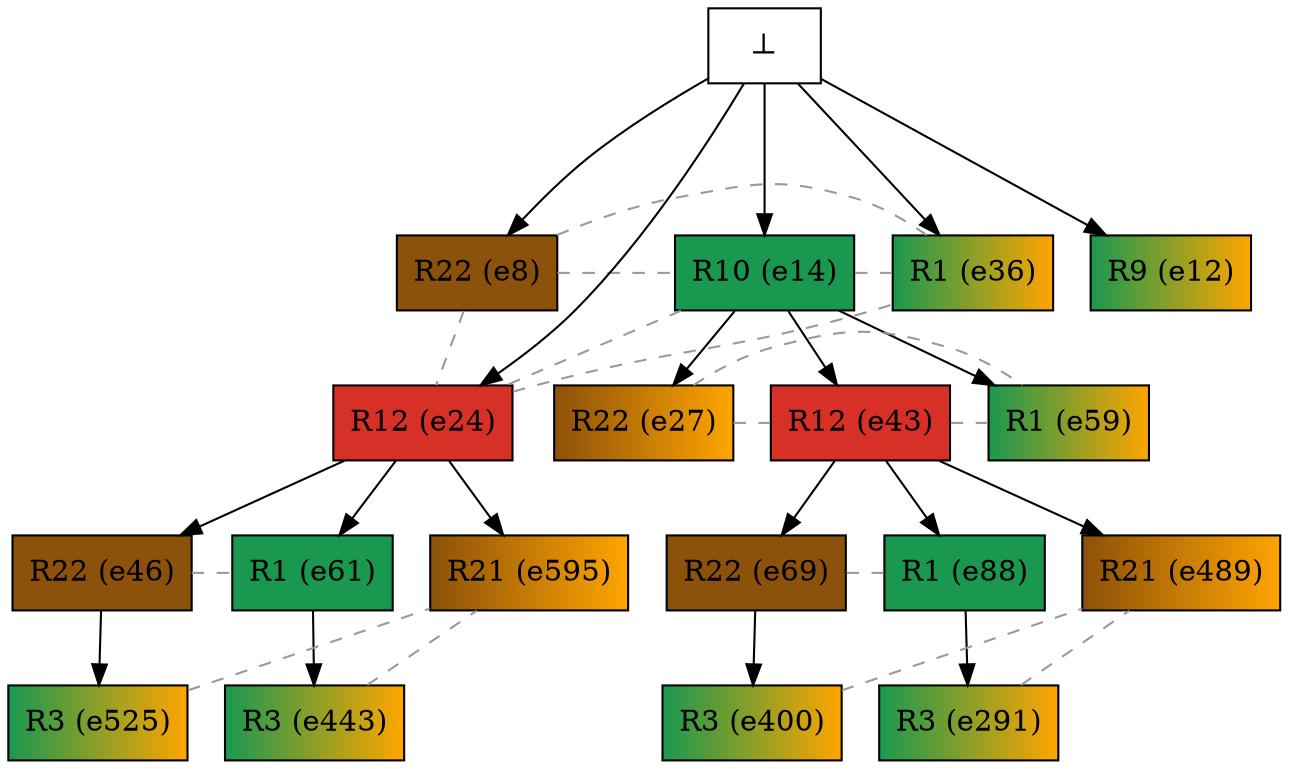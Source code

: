 digraph test {

//conflicts
  e8 -> e14 [arrowhead=none color=gray60 style=dashed constraint=false];
  e8 -> e24 [arrowhead=none color=gray60 style=dashed constraint=false];
  e8 -> e36 [arrowhead=none color=gray60 style=dashed constraint=false];
  e14 -> e24 [arrowhead=none color=gray60 style=dashed constraint=false];
  e14 -> e36 [arrowhead=none color=gray60 style=dashed constraint=false];
  e24 -> e36 [arrowhead=none color=gray60 style=dashed constraint=false];
  e27 -> e43 [arrowhead=none color=gray60 style=dashed constraint=false];
  e27 -> e59 [arrowhead=none color=gray60 style=dashed constraint=false];
  e43 -> e59 [arrowhead=none color=gray60 style=dashed constraint=false];
  e46 -> e61 [arrowhead=none color=gray60 style=dashed constraint=false];
  e69 -> e88 [arrowhead=none color=gray60 style=dashed constraint=false];
  e291 -> e489 [arrowhead=none color=gray60 style=dashed constraint=false];
  e400 -> e489 [arrowhead=none color=gray60 style=dashed constraint=false];
  e443 -> e595 [arrowhead=none color=gray60 style=dashed constraint=false];
  e525 -> e595 [arrowhead=none color=gray60 style=dashed constraint=false];

  e14 -> e27 [minlen=1];
  e14 -> e59 [minlen=1];
  e88 -> e291 [minlen=1];
  e43 -> e88 [minlen=1];
  e14 -> e43 [minlen=1];
  e69 -> e400 [minlen=1];
  e43 -> e69 [minlen=1];
  e61 -> e443 [minlen=1];
  e24 -> e61 [minlen=1];
  e43 -> e489 [minlen=1];
  e46 -> e525 [minlen=1];
  e24 -> e46 [minlen=1];
  e24 -> e595 [minlen=1];
  e0 -> e8 [minlen=2];
  e0 -> e12 [minlen=2];
  e0 -> e14 [minlen=2];
  e0 -> e24 [minlen=3];
  e0 -> e36 [minlen=2];

  e8 [color="black" fillcolor="#8c510a:#8c510a" label="R22 (e8)" shape=box style=filled];
  e12 [color="black" fillcolor="#1a9850:orange" label="R9 (e12)" shape=box style=filled];
  e14 [color="black" fillcolor="#1a9850:#1a9850" label="R10 (e14)" shape=box style=filled];
  e24 [color="black" fillcolor="#d73027:#d73027" label="R12 (e24)" shape=box style=filled];
  e27 [color="black" fillcolor="#8c510a:orange" label="R22 (e27)" shape=box style=filled];
  e36 [color="black" fillcolor="#1a9850:orange" label="R1 (e36)" shape=box style=filled];
  e43 [color="black" fillcolor="#d73027:#d73027" label="R12 (e43)" shape=box style=filled];
  e46 [color="black" fillcolor="#8c510a:#8c510a" label="R22 (e46)" shape=box style=filled];
  e59 [color="black" fillcolor="#1a9850:orange" label="R1 (e59)" shape=box style=filled];
  e61 [color="black" fillcolor="#1a9850:#1a9850" label="R1 (e61)" shape=box style=filled];
  e69 [color="black" fillcolor="#8c510a:#8c510a" label="R22 (e69)" shape=box style=filled];
  e88 [color="black" fillcolor="#1a9850:#1a9850" label="R1 (e88)" shape=box style=filled];
  e291 [color="black" fillcolor="#1a9850:orange" label="R3 (e291)" shape=box style=filled];
  e400 [color="black" fillcolor="#1a9850:orange" label="R3 (e400)" shape=box style=filled];
  e443 [color="black" fillcolor="#1a9850:orange" label="R3 (e443)" shape=box style=filled];
  e489 [color="black" fillcolor="#8c510a:orange" label="R21 (e489)" shape=box style=filled];
  e525 [color="black" fillcolor="#1a9850:orange" label="R3 (e525)" shape=box style=filled];
  e595 [color="black" fillcolor="#8c510a:orange" label="R21 (e595)" shape=box style=filled];
  e0 [fillcolor="white" label="⊥" shape=box style=filled];
}
